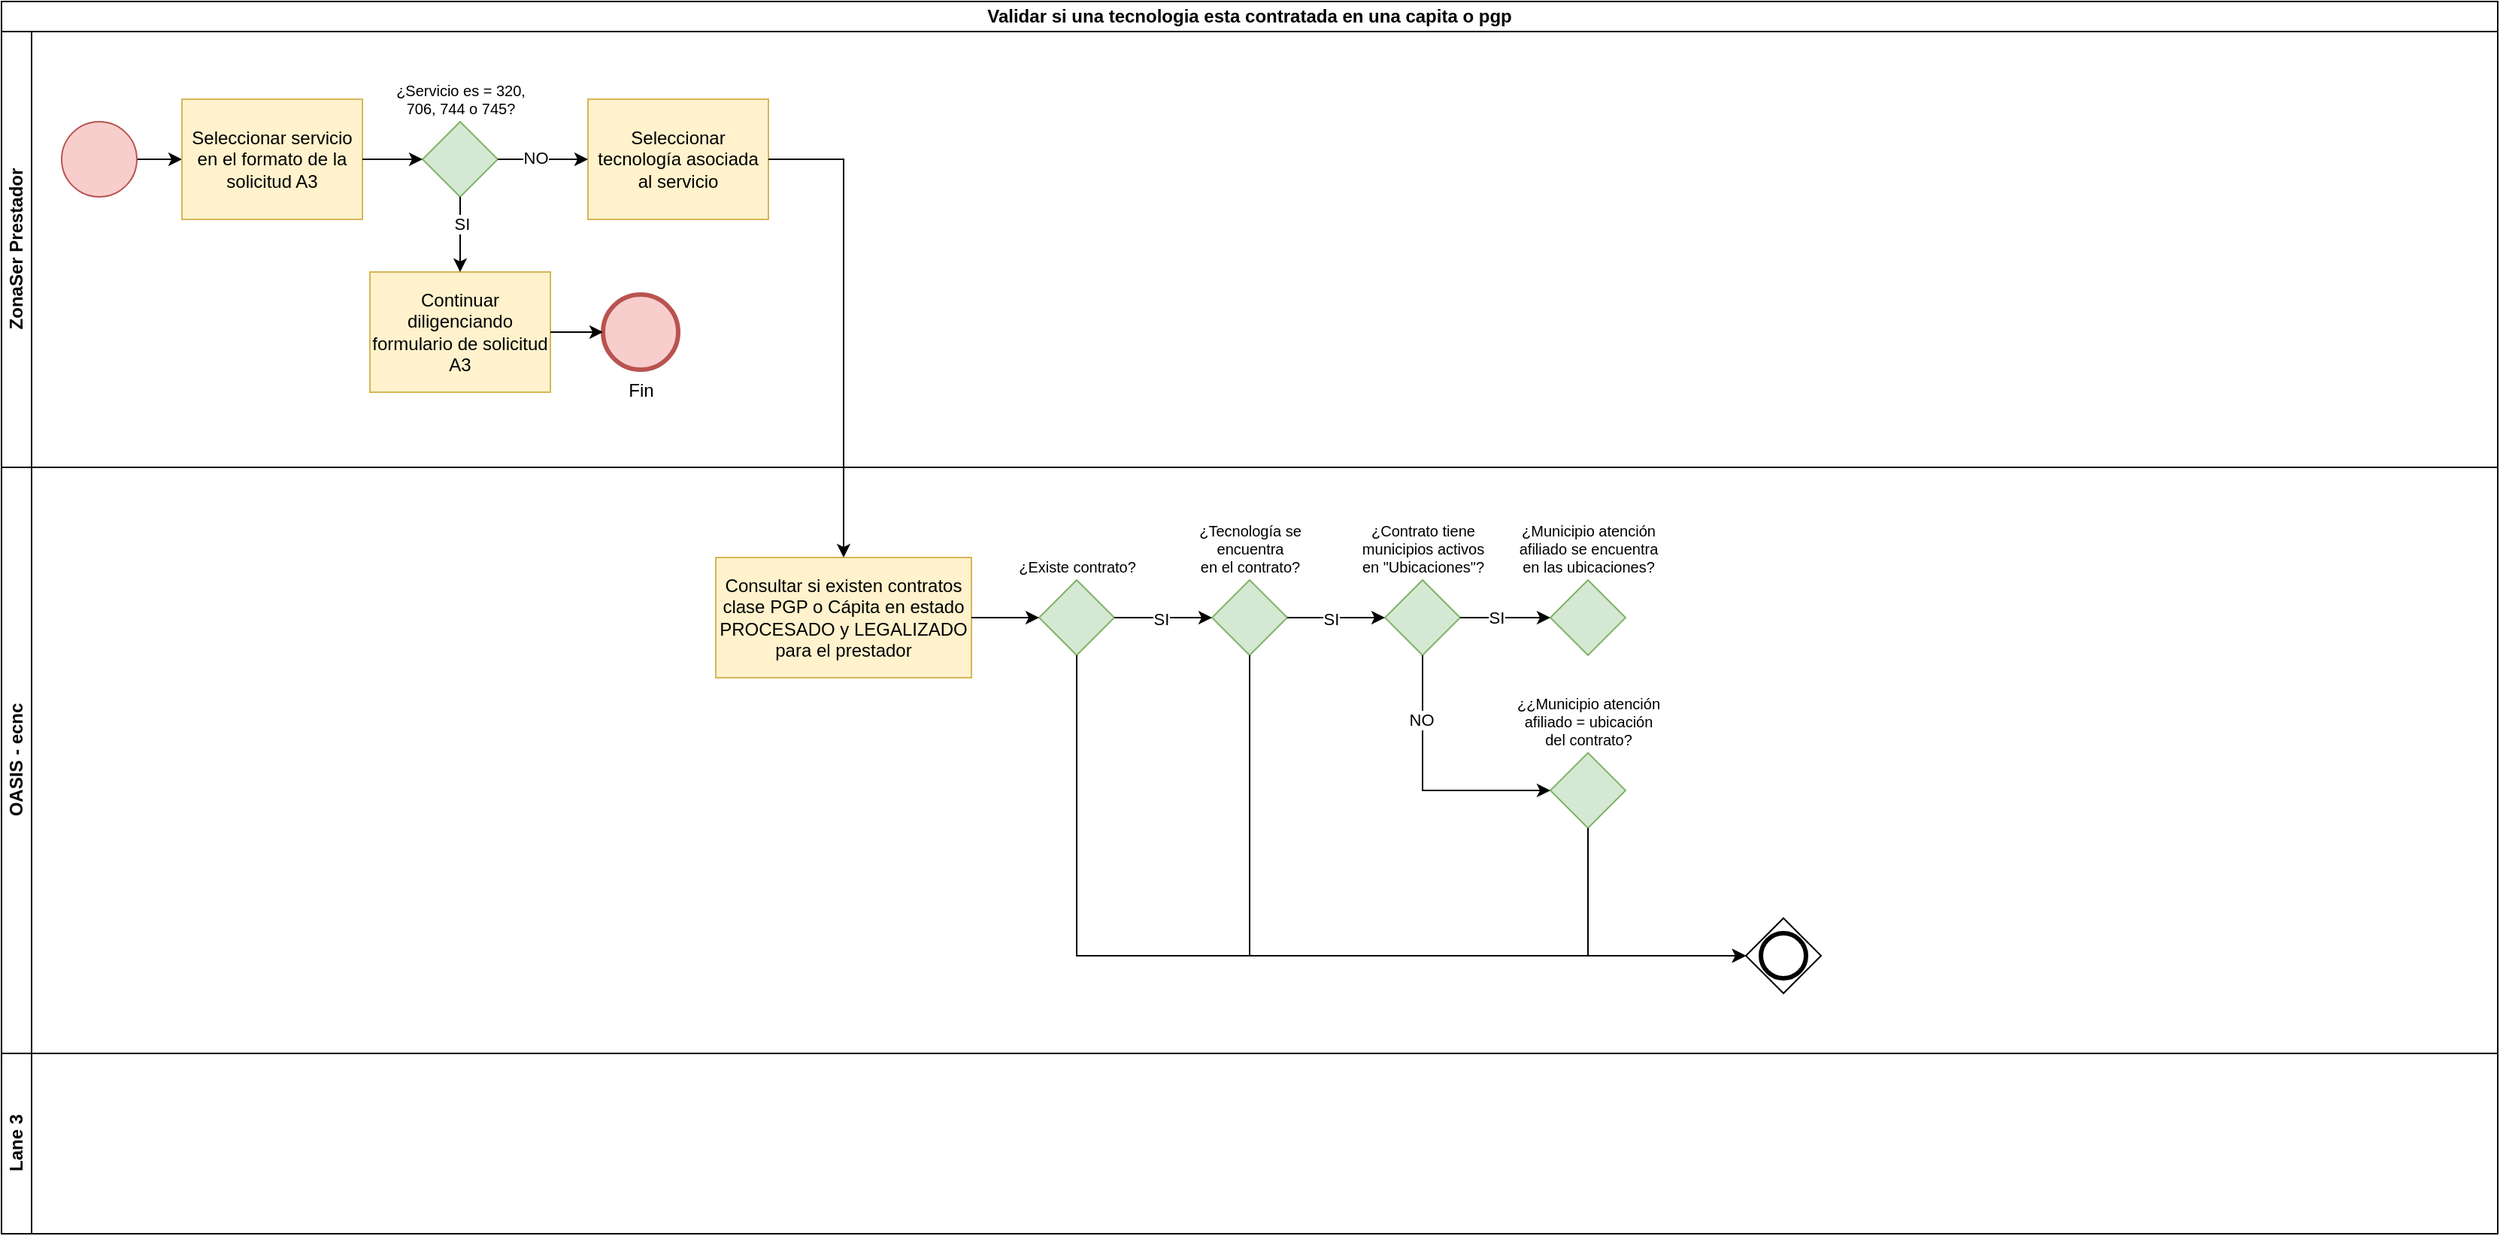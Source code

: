 <mxfile version="26.0.16">
  <diagram name="Página-1" id="vuPgtb5DDe-6d6AMIZnv">
    <mxGraphModel dx="1434" dy="746" grid="1" gridSize="10" guides="1" tooltips="1" connect="1" arrows="1" fold="1" page="1" pageScale="1" pageWidth="2910" pageHeight="1030" math="0" shadow="0">
      <root>
        <mxCell id="0" />
        <mxCell id="1" parent="0" />
        <mxCell id="IwLEYxxJopyAIarnTmrt-1" value="Validar si una tecnologia esta contratada en una capita o pgp" style="swimlane;html=1;childLayout=stackLayout;resizeParent=1;resizeParentMax=0;horizontal=1;startSize=20;horizontalStack=0;whiteSpace=wrap;" vertex="1" parent="1">
          <mxGeometry x="130" y="40" width="1660" height="820" as="geometry" />
        </mxCell>
        <mxCell id="IwLEYxxJopyAIarnTmrt-2" value="ZonaSer Prestador" style="swimlane;html=1;startSize=20;horizontal=0;" vertex="1" parent="IwLEYxxJopyAIarnTmrt-1">
          <mxGeometry y="20" width="1660" height="290" as="geometry" />
        </mxCell>
        <mxCell id="IwLEYxxJopyAIarnTmrt-7" style="edgeStyle=orthogonalEdgeStyle;rounded=0;orthogonalLoop=1;jettySize=auto;html=1;" edge="1" parent="IwLEYxxJopyAIarnTmrt-2" source="IwLEYxxJopyAIarnTmrt-5" target="IwLEYxxJopyAIarnTmrt-6">
          <mxGeometry relative="1" as="geometry" />
        </mxCell>
        <mxCell id="IwLEYxxJopyAIarnTmrt-5" value="" style="points=[[0.145,0.145,0],[0.5,0,0],[0.855,0.145,0],[1,0.5,0],[0.855,0.855,0],[0.5,1,0],[0.145,0.855,0],[0,0.5,0]];shape=mxgraph.bpmn.event;html=1;verticalLabelPosition=bottom;labelBackgroundColor=#ffffff;verticalAlign=top;align=center;perimeter=ellipsePerimeter;outlineConnect=0;aspect=fixed;outline=standard;symbol=general;fillColor=#f8cecc;strokeColor=#b85450;" vertex="1" parent="IwLEYxxJopyAIarnTmrt-2">
          <mxGeometry x="40" y="60" width="50" height="50" as="geometry" />
        </mxCell>
        <mxCell id="IwLEYxxJopyAIarnTmrt-6" value="Seleccionar servicio en el formato de la solicitud A3" style="points=[[0.25,0,0],[0.5,0,0],[0.75,0,0],[1,0.25,0],[1,0.5,0],[1,0.75,0],[0.75,1,0],[0.5,1,0],[0.25,1,0],[0,0.75,0],[0,0.5,0],[0,0.25,0]];shape=mxgraph.bpmn.task2;whiteSpace=wrap;rectStyle=rounded;size=10;html=1;container=1;expand=0;collapsible=0;taskMarker=user;fillColor=#fff2cc;strokeColor=#d6b656;" vertex="1" parent="IwLEYxxJopyAIarnTmrt-2">
          <mxGeometry x="120" y="45" width="120" height="80" as="geometry" />
        </mxCell>
        <mxCell id="IwLEYxxJopyAIarnTmrt-9" value="¿Servicio es = 320, &lt;br&gt;706, 744 o 745?" style="points=[[0.25,0.25,0],[0.5,0,0],[0.75,0.25,0],[1,0.5,0],[0.75,0.75,0],[0.5,1,0],[0.25,0.75,0],[0,0.5,0]];shape=mxgraph.bpmn.gateway2;html=1;verticalLabelPosition=top;labelBackgroundColor=#ffffff;verticalAlign=bottom;align=center;perimeter=rhombusPerimeter;outlineConnect=0;outline=none;symbol=none;fillColor=#d5e8d4;strokeColor=#82b366;labelPosition=center;fontSize=10;" vertex="1" parent="IwLEYxxJopyAIarnTmrt-2">
          <mxGeometry x="280" y="60" width="50" height="50" as="geometry" />
        </mxCell>
        <mxCell id="IwLEYxxJopyAIarnTmrt-8" style="edgeStyle=orthogonalEdgeStyle;rounded=0;orthogonalLoop=1;jettySize=auto;html=1;" edge="1" parent="IwLEYxxJopyAIarnTmrt-2" source="IwLEYxxJopyAIarnTmrt-6" target="IwLEYxxJopyAIarnTmrt-9">
          <mxGeometry relative="1" as="geometry">
            <mxPoint x="280" y="85" as="targetPoint" />
          </mxGeometry>
        </mxCell>
        <mxCell id="IwLEYxxJopyAIarnTmrt-11" value="Seleccionar tecnología asociada al servicio" style="points=[[0.25,0,0],[0.5,0,0],[0.75,0,0],[1,0.25,0],[1,0.5,0],[1,0.75,0],[0.75,1,0],[0.5,1,0],[0.25,1,0],[0,0.75,0],[0,0.5,0],[0,0.25,0]];shape=mxgraph.bpmn.task2;whiteSpace=wrap;rectStyle=rounded;size=10;html=1;container=1;expand=0;collapsible=0;taskMarker=user;fillColor=#fff2cc;strokeColor=#d6b656;" vertex="1" parent="IwLEYxxJopyAIarnTmrt-2">
          <mxGeometry x="390" y="45" width="120" height="80" as="geometry" />
        </mxCell>
        <mxCell id="IwLEYxxJopyAIarnTmrt-10" style="edgeStyle=orthogonalEdgeStyle;rounded=0;orthogonalLoop=1;jettySize=auto;html=1;" edge="1" parent="IwLEYxxJopyAIarnTmrt-2" source="IwLEYxxJopyAIarnTmrt-9" target="IwLEYxxJopyAIarnTmrt-11">
          <mxGeometry relative="1" as="geometry">
            <mxPoint x="380" y="85" as="targetPoint" />
          </mxGeometry>
        </mxCell>
        <mxCell id="IwLEYxxJopyAIarnTmrt-17" value="NO" style="edgeLabel;html=1;align=center;verticalAlign=middle;resizable=0;points=[];" vertex="1" connectable="0" parent="IwLEYxxJopyAIarnTmrt-10">
          <mxGeometry x="-0.16" y="1" relative="1" as="geometry">
            <mxPoint as="offset" />
          </mxGeometry>
        </mxCell>
        <mxCell id="IwLEYxxJopyAIarnTmrt-13" value="Continuar diligenciando formulario de solicitud A3" style="points=[[0.25,0,0],[0.5,0,0],[0.75,0,0],[1,0.25,0],[1,0.5,0],[1,0.75,0],[0.75,1,0],[0.5,1,0],[0.25,1,0],[0,0.75,0],[0,0.5,0],[0,0.25,0]];shape=mxgraph.bpmn.task2;whiteSpace=wrap;rectStyle=rounded;size=10;html=1;container=1;expand=0;collapsible=0;taskMarker=user;fillColor=#fff2cc;strokeColor=#d6b656;" vertex="1" parent="IwLEYxxJopyAIarnTmrt-2">
          <mxGeometry x="245" y="160" width="120" height="80" as="geometry" />
        </mxCell>
        <mxCell id="IwLEYxxJopyAIarnTmrt-12" style="edgeStyle=orthogonalEdgeStyle;rounded=0;orthogonalLoop=1;jettySize=auto;html=1;" edge="1" parent="IwLEYxxJopyAIarnTmrt-2" source="IwLEYxxJopyAIarnTmrt-9" target="IwLEYxxJopyAIarnTmrt-13">
          <mxGeometry relative="1" as="geometry">
            <mxPoint x="305" y="170" as="targetPoint" />
          </mxGeometry>
        </mxCell>
        <mxCell id="IwLEYxxJopyAIarnTmrt-16" value="SI" style="edgeLabel;html=1;align=center;verticalAlign=middle;resizable=0;points=[];" vertex="1" connectable="0" parent="IwLEYxxJopyAIarnTmrt-12">
          <mxGeometry x="-0.28" y="1" relative="1" as="geometry">
            <mxPoint as="offset" />
          </mxGeometry>
        </mxCell>
        <mxCell id="IwLEYxxJopyAIarnTmrt-15" value="Fin" style="points=[[0.145,0.145,0],[0.5,0,0],[0.855,0.145,0],[1,0.5,0],[0.855,0.855,0],[0.5,1,0],[0.145,0.855,0],[0,0.5,0]];shape=mxgraph.bpmn.event;html=1;verticalLabelPosition=bottom;labelBackgroundColor=#ffffff;verticalAlign=top;align=center;perimeter=ellipsePerimeter;outlineConnect=0;aspect=fixed;outline=end;symbol=terminate2;fillColor=#f8cecc;strokeColor=#b85450;" vertex="1" parent="IwLEYxxJopyAIarnTmrt-2">
          <mxGeometry x="400" y="175" width="50" height="50" as="geometry" />
        </mxCell>
        <mxCell id="IwLEYxxJopyAIarnTmrt-14" style="edgeStyle=orthogonalEdgeStyle;rounded=0;orthogonalLoop=1;jettySize=auto;html=1;" edge="1" parent="IwLEYxxJopyAIarnTmrt-2" source="IwLEYxxJopyAIarnTmrt-13" target="IwLEYxxJopyAIarnTmrt-15">
          <mxGeometry relative="1" as="geometry">
            <mxPoint x="410" y="180" as="targetPoint" />
          </mxGeometry>
        </mxCell>
        <mxCell id="IwLEYxxJopyAIarnTmrt-3" value="OASIS - ecnc" style="swimlane;html=1;startSize=20;horizontal=0;" vertex="1" parent="IwLEYxxJopyAIarnTmrt-1">
          <mxGeometry y="310" width="1660" height="390" as="geometry" />
        </mxCell>
        <mxCell id="IwLEYxxJopyAIarnTmrt-19" value="Consultar si existen contratos clase PGP o Cápita en estado PROCESADO y LEGALIZADO para el prestador" style="points=[[0.25,0,0],[0.5,0,0],[0.75,0,0],[1,0.25,0],[1,0.5,0],[1,0.75,0],[0.75,1,0],[0.5,1,0],[0.25,1,0],[0,0.75,0],[0,0.5,0],[0,0.25,0]];shape=mxgraph.bpmn.task2;whiteSpace=wrap;rectStyle=rounded;size=10;html=1;container=1;expand=0;collapsible=0;taskMarker=script;fillColor=#fff2cc;strokeColor=#d6b656;" vertex="1" parent="IwLEYxxJopyAIarnTmrt-3">
          <mxGeometry x="475" y="60" width="170" height="80" as="geometry" />
        </mxCell>
        <mxCell id="IwLEYxxJopyAIarnTmrt-21" value="¿Existe contrato?" style="points=[[0.25,0.25,0],[0.5,0,0],[0.75,0.25,0],[1,0.5,0],[0.75,0.75,0],[0.5,1,0],[0.25,0.75,0],[0,0.5,0]];shape=mxgraph.bpmn.gateway2;html=1;verticalLabelPosition=top;labelBackgroundColor=#ffffff;verticalAlign=bottom;align=center;perimeter=rhombusPerimeter;outlineConnect=0;outline=none;symbol=none;fillColor=#d5e8d4;strokeColor=#82b366;labelPosition=center;fontSize=10;" vertex="1" parent="IwLEYxxJopyAIarnTmrt-3">
          <mxGeometry x="690" y="75" width="50" height="50" as="geometry" />
        </mxCell>
        <mxCell id="IwLEYxxJopyAIarnTmrt-20" style="edgeStyle=orthogonalEdgeStyle;rounded=0;orthogonalLoop=1;jettySize=auto;html=1;" edge="1" parent="IwLEYxxJopyAIarnTmrt-3" source="IwLEYxxJopyAIarnTmrt-19" target="IwLEYxxJopyAIarnTmrt-21">
          <mxGeometry relative="1" as="geometry">
            <mxPoint x="700" y="100" as="targetPoint" />
          </mxGeometry>
        </mxCell>
        <mxCell id="IwLEYxxJopyAIarnTmrt-24" value="¿Tecnología se &lt;br&gt;encuentra &lt;br&gt;en el contrato?" style="points=[[0.25,0.25,0],[0.5,0,0],[0.75,0.25,0],[1,0.5,0],[0.75,0.75,0],[0.5,1,0],[0.25,0.75,0],[0,0.5,0]];shape=mxgraph.bpmn.gateway2;html=1;verticalLabelPosition=top;labelBackgroundColor=#ffffff;verticalAlign=bottom;align=center;perimeter=rhombusPerimeter;outlineConnect=0;outline=none;symbol=none;fillColor=#d5e8d4;strokeColor=#82b366;fontSize=10;labelPosition=center;" vertex="1" parent="IwLEYxxJopyAIarnTmrt-3">
          <mxGeometry x="805" y="75" width="50" height="50" as="geometry" />
        </mxCell>
        <mxCell id="IwLEYxxJopyAIarnTmrt-22" style="edgeStyle=orthogonalEdgeStyle;rounded=0;orthogonalLoop=1;jettySize=auto;html=1;" edge="1" parent="IwLEYxxJopyAIarnTmrt-3" source="IwLEYxxJopyAIarnTmrt-21" target="IwLEYxxJopyAIarnTmrt-24">
          <mxGeometry relative="1" as="geometry">
            <mxPoint x="790" y="100" as="targetPoint" />
          </mxGeometry>
        </mxCell>
        <mxCell id="IwLEYxxJopyAIarnTmrt-23" value="SI" style="edgeLabel;html=1;align=center;verticalAlign=middle;resizable=0;points=[];" vertex="1" connectable="0" parent="IwLEYxxJopyAIarnTmrt-22">
          <mxGeometry x="-0.05" y="-1" relative="1" as="geometry">
            <mxPoint as="offset" />
          </mxGeometry>
        </mxCell>
        <mxCell id="IwLEYxxJopyAIarnTmrt-26" value="¿Contrato tiene &lt;br&gt;municipios activos &lt;br&gt;en &quot;Ubicaciones&quot;?" style="points=[[0.25,0.25,0],[0.5,0,0],[0.75,0.25,0],[1,0.5,0],[0.75,0.75,0],[0.5,1,0],[0.25,0.75,0],[0,0.5,0]];shape=mxgraph.bpmn.gateway2;html=1;verticalLabelPosition=top;labelBackgroundColor=#ffffff;verticalAlign=bottom;align=center;perimeter=rhombusPerimeter;outlineConnect=0;outline=none;symbol=none;fillColor=#d5e8d4;strokeColor=#82b366;fontSize=10;labelPosition=center;" vertex="1" parent="IwLEYxxJopyAIarnTmrt-3">
          <mxGeometry x="920" y="75" width="50" height="50" as="geometry" />
        </mxCell>
        <mxCell id="IwLEYxxJopyAIarnTmrt-25" style="edgeStyle=orthogonalEdgeStyle;rounded=0;orthogonalLoop=1;jettySize=auto;html=1;" edge="1" parent="IwLEYxxJopyAIarnTmrt-3" source="IwLEYxxJopyAIarnTmrt-24" target="IwLEYxxJopyAIarnTmrt-26">
          <mxGeometry relative="1" as="geometry">
            <mxPoint x="920" y="100" as="targetPoint" />
          </mxGeometry>
        </mxCell>
        <mxCell id="IwLEYxxJopyAIarnTmrt-27" value="SI" style="edgeLabel;html=1;align=center;verticalAlign=middle;resizable=0;points=[];" vertex="1" connectable="0" parent="IwLEYxxJopyAIarnTmrt-25">
          <mxGeometry x="-0.12" y="-1" relative="1" as="geometry">
            <mxPoint as="offset" />
          </mxGeometry>
        </mxCell>
        <mxCell id="IwLEYxxJopyAIarnTmrt-29" value="¿Municipio atención &lt;br&gt;afiliado se encuentra &lt;br&gt;en las ubicaciones?" style="points=[[0.25,0.25,0],[0.5,0,0],[0.75,0.25,0],[1,0.5,0],[0.75,0.75,0],[0.5,1,0],[0.25,0.75,0],[0,0.5,0]];shape=mxgraph.bpmn.gateway2;html=1;verticalLabelPosition=top;labelBackgroundColor=#ffffff;verticalAlign=bottom;align=center;perimeter=rhombusPerimeter;outlineConnect=0;outline=none;symbol=none;fillColor=#d5e8d4;strokeColor=#82b366;fontSize=10;labelPosition=center;" vertex="1" parent="IwLEYxxJopyAIarnTmrt-3">
          <mxGeometry x="1030" y="75" width="50" height="50" as="geometry" />
        </mxCell>
        <mxCell id="IwLEYxxJopyAIarnTmrt-28" style="edgeStyle=orthogonalEdgeStyle;rounded=0;orthogonalLoop=1;jettySize=auto;html=1;" edge="1" parent="IwLEYxxJopyAIarnTmrt-3" source="IwLEYxxJopyAIarnTmrt-26" target="IwLEYxxJopyAIarnTmrt-29">
          <mxGeometry relative="1" as="geometry">
            <mxPoint x="990" y="100" as="targetPoint" />
          </mxGeometry>
        </mxCell>
        <mxCell id="IwLEYxxJopyAIarnTmrt-30" value="SI" style="edgeLabel;html=1;align=center;verticalAlign=middle;resizable=0;points=[];" vertex="1" connectable="0" parent="IwLEYxxJopyAIarnTmrt-28">
          <mxGeometry x="-0.2" relative="1" as="geometry">
            <mxPoint as="offset" />
          </mxGeometry>
        </mxCell>
        <mxCell id="IwLEYxxJopyAIarnTmrt-31" value="" style="points=[[0.25,0.25,0],[0.5,0,0],[0.75,0.25,0],[1,0.5,0],[0.75,0.75,0],[0.5,1,0],[0.25,0.75,0],[0,0.5,0]];shape=mxgraph.bpmn.gateway2;html=1;verticalLabelPosition=bottom;labelBackgroundColor=#ffffff;verticalAlign=top;align=center;perimeter=rhombusPerimeter;outlineConnect=0;outline=end;symbol=general;" vertex="1" parent="IwLEYxxJopyAIarnTmrt-3">
          <mxGeometry x="1160" y="300" width="50" height="50" as="geometry" />
        </mxCell>
        <mxCell id="IwLEYxxJopyAIarnTmrt-32" style="edgeStyle=orthogonalEdgeStyle;rounded=0;orthogonalLoop=1;jettySize=auto;html=1;entryX=0;entryY=0.5;entryDx=0;entryDy=0;entryPerimeter=0;" edge="1" parent="IwLEYxxJopyAIarnTmrt-3" source="IwLEYxxJopyAIarnTmrt-21" target="IwLEYxxJopyAIarnTmrt-31">
          <mxGeometry relative="1" as="geometry">
            <Array as="points">
              <mxPoint x="715" y="325" />
            </Array>
          </mxGeometry>
        </mxCell>
        <mxCell id="IwLEYxxJopyAIarnTmrt-33" style="edgeStyle=orthogonalEdgeStyle;rounded=0;orthogonalLoop=1;jettySize=auto;html=1;entryX=0;entryY=0.5;entryDx=0;entryDy=0;entryPerimeter=0;" edge="1" parent="IwLEYxxJopyAIarnTmrt-3" source="IwLEYxxJopyAIarnTmrt-24" target="IwLEYxxJopyAIarnTmrt-31">
          <mxGeometry relative="1" as="geometry">
            <Array as="points">
              <mxPoint x="830" y="325" />
            </Array>
          </mxGeometry>
        </mxCell>
        <mxCell id="IwLEYxxJopyAIarnTmrt-35" value="¿¿Municipio atención &lt;br&gt;afiliado = ubicación &lt;br&gt;del contrato?" style="points=[[0.25,0.25,0],[0.5,0,0],[0.75,0.25,0],[1,0.5,0],[0.75,0.75,0],[0.5,1,0],[0.25,0.75,0],[0,0.5,0]];shape=mxgraph.bpmn.gateway2;html=1;verticalLabelPosition=top;labelBackgroundColor=#ffffff;verticalAlign=bottom;align=center;perimeter=rhombusPerimeter;outlineConnect=0;outline=none;symbol=none;fillColor=#d5e8d4;strokeColor=#82b366;fontSize=10;labelPosition=center;" vertex="1" parent="IwLEYxxJopyAIarnTmrt-3">
          <mxGeometry x="1030" y="190" width="50" height="50" as="geometry" />
        </mxCell>
        <mxCell id="IwLEYxxJopyAIarnTmrt-34" style="edgeStyle=orthogonalEdgeStyle;rounded=0;orthogonalLoop=1;jettySize=auto;html=1;" edge="1" parent="IwLEYxxJopyAIarnTmrt-3" source="IwLEYxxJopyAIarnTmrt-26" target="IwLEYxxJopyAIarnTmrt-35">
          <mxGeometry relative="1" as="geometry">
            <mxPoint x="945" y="170" as="targetPoint" />
            <Array as="points">
              <mxPoint x="945" y="215" />
            </Array>
          </mxGeometry>
        </mxCell>
        <mxCell id="IwLEYxxJopyAIarnTmrt-36" value="NO" style="edgeLabel;html=1;align=center;verticalAlign=middle;resizable=0;points=[];" vertex="1" connectable="0" parent="IwLEYxxJopyAIarnTmrt-34">
          <mxGeometry x="-0.511" y="-1" relative="1" as="geometry">
            <mxPoint as="offset" />
          </mxGeometry>
        </mxCell>
        <mxCell id="IwLEYxxJopyAIarnTmrt-37" style="edgeStyle=orthogonalEdgeStyle;rounded=0;orthogonalLoop=1;jettySize=auto;html=1;entryX=0;entryY=0.5;entryDx=0;entryDy=0;entryPerimeter=0;" edge="1" parent="IwLEYxxJopyAIarnTmrt-3" source="IwLEYxxJopyAIarnTmrt-35" target="IwLEYxxJopyAIarnTmrt-31">
          <mxGeometry relative="1" as="geometry">
            <Array as="points">
              <mxPoint x="1055" y="325" />
            </Array>
          </mxGeometry>
        </mxCell>
        <mxCell id="IwLEYxxJopyAIarnTmrt-4" value="Lane 3" style="swimlane;html=1;startSize=20;horizontal=0;" vertex="1" parent="IwLEYxxJopyAIarnTmrt-1">
          <mxGeometry y="700" width="1660" height="120" as="geometry" />
        </mxCell>
        <mxCell id="IwLEYxxJopyAIarnTmrt-18" style="edgeStyle=orthogonalEdgeStyle;rounded=0;orthogonalLoop=1;jettySize=auto;html=1;" edge="1" parent="IwLEYxxJopyAIarnTmrt-1" source="IwLEYxxJopyAIarnTmrt-11" target="IwLEYxxJopyAIarnTmrt-19">
          <mxGeometry relative="1" as="geometry">
            <mxPoint x="550" y="390" as="targetPoint" />
            <Array as="points">
              <mxPoint x="560" y="105" />
            </Array>
          </mxGeometry>
        </mxCell>
      </root>
    </mxGraphModel>
  </diagram>
</mxfile>
